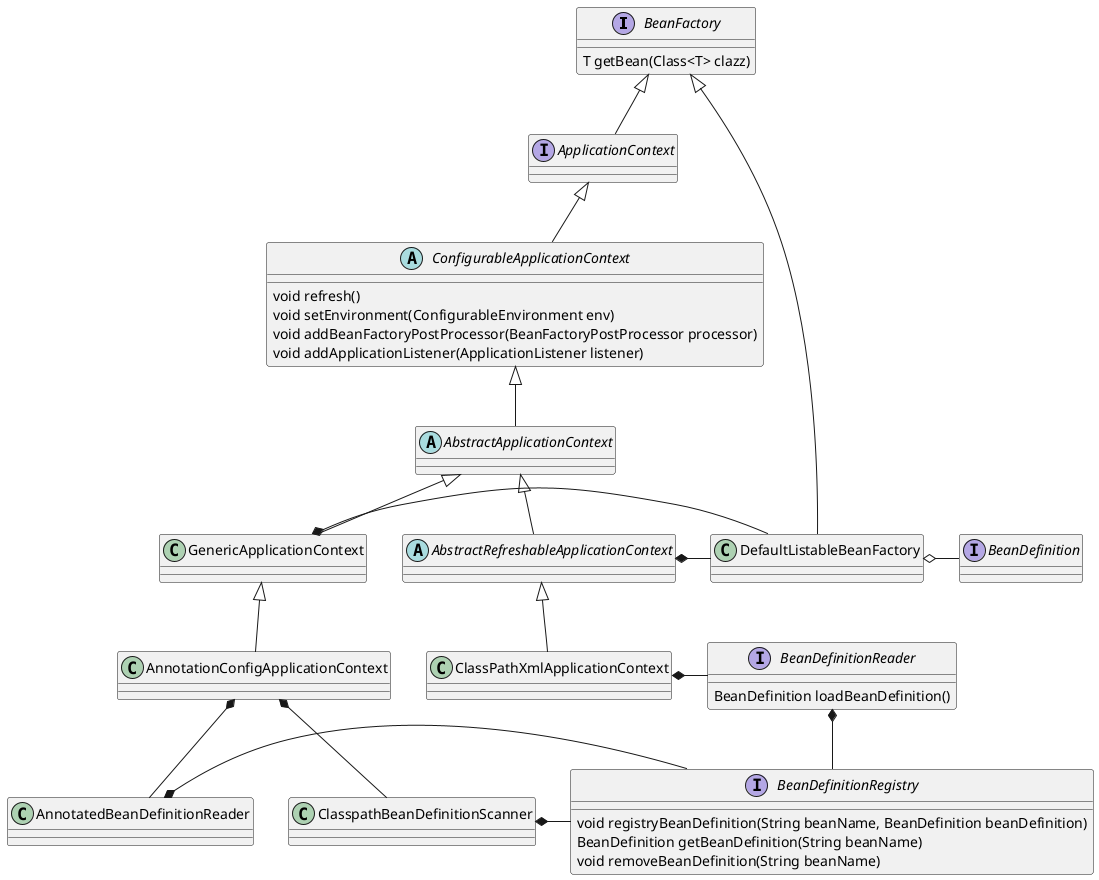 @startuml
'https://plantuml.com/class-diagram

interface BeanFactory
interface BeanDefinition
interface BeanDefinitionRegistry
interface BeanDefinitionReader
interface ApplicationContext
interface ConfigurableApplicationContext
abstract AbstractApplicationContext
abstract AbstractRefreshableApplicationContext

BeanFactory <|-- DefaultListableBeanFactory
BeanFactory <|-- ApplicationContext
ApplicationContext <|-- ConfigurableApplicationContext
AbstractApplicationContext <|-- AbstractRefreshableApplicationContext
ConfigurableApplicationContext <|-- AbstractApplicationContext
AbstractRefreshableApplicationContext <|-- ClassPathXmlApplicationContext
AbstractApplicationContext <|-- GenericApplicationContext
GenericApplicationContext <|-- AnnotationConfigApplicationContext
'BeanDefinitionRegistry <|-- DefaultListableBeanFactory
GenericApplicationContext *- DefaultListableBeanFactory
AbstractRefreshableApplicationContext *- DefaultListableBeanFactory
DefaultListableBeanFactory o- BeanDefinition
ClassPathXmlApplicationContext *- BeanDefinitionReader
BeanDefinitionReader *- BeanDefinitionRegistry
ClasspathBeanDefinitionScanner *- BeanDefinitionRegistry
AnnotationConfigApplicationContext *-- ClasspathBeanDefinitionScanner
AnnotationConfigApplicationContext *-- AnnotatedBeanDefinitionReader
AnnotatedBeanDefinitionReader *- BeanDefinitionRegistry

interface BeanFactory {
{method} T getBean(Class<T> clazz)
}

abstract class ConfigurableApplicationContext {
{method} void refresh()
{method} void setEnvironment(ConfigurableEnvironment env)
{method} void addBeanFactoryPostProcessor(BeanFactoryPostProcessor processor)
{method} void addApplicationListener(ApplicationListener listener)
}

interface BeanDefinitionRegistry{
{method} void registryBeanDefinition(String beanName, BeanDefinition beanDefinition)
{method} BeanDefinition getBeanDefinition(String beanName)
{method} void removeBeanDefinition(String beanName)
}

interface BeanDefinitionReader {
{method} BeanDefinition loadBeanDefinition()
}






@enduml